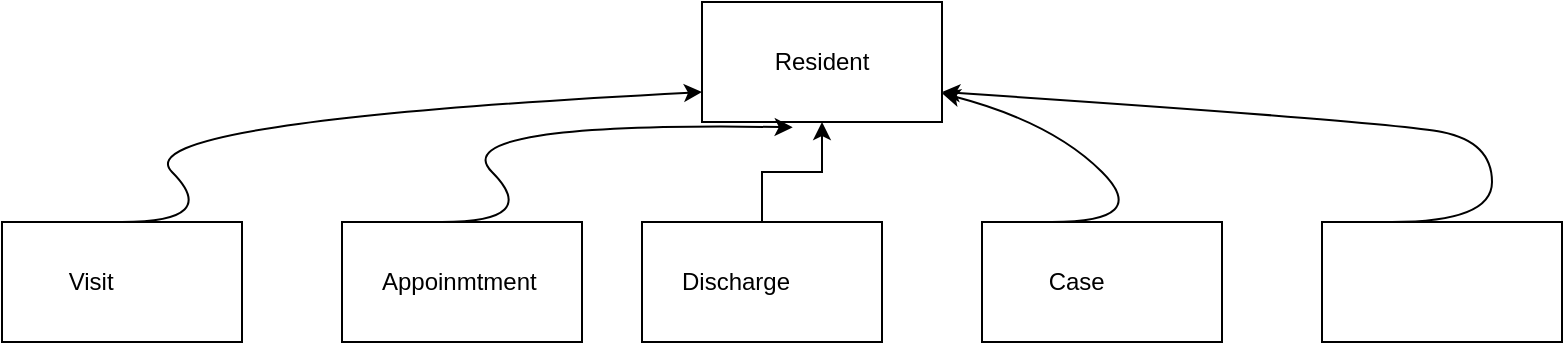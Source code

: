 <mxfile version="21.6.2" type="github">
  <diagram name="Page-1" id="eSyP7mGs580qtgh_CbFT">
    <mxGraphModel dx="794" dy="424" grid="1" gridSize="10" guides="1" tooltips="1" connect="1" arrows="1" fold="1" page="1" pageScale="1" pageWidth="827" pageHeight="1169" math="0" shadow="0">
      <root>
        <mxCell id="0" />
        <mxCell id="1" parent="0" />
        <mxCell id="4n-HR1tdPk6i95Xe2s4v-1" value="Resident&lt;br&gt;" style="rounded=0;whiteSpace=wrap;html=1;" parent="1" vertex="1">
          <mxGeometry x="370" y="70" width="120" height="60" as="geometry" />
        </mxCell>
        <mxCell id="QficSFApnH_vFpnvYXZR-1" value="Visit&lt;span style=&quot;white-space: pre;&quot;&gt;&#x9;&lt;/span&gt;&lt;span style=&quot;white-space: pre;&quot;&gt;&#x9;&lt;/span&gt;" style="rounded=0;whiteSpace=wrap;html=1;" parent="1" vertex="1">
          <mxGeometry x="20" y="180" width="120" height="60" as="geometry" />
        </mxCell>
        <mxCell id="ETmMBv_yj4AdGY_3Beam-2" value="" style="edgeStyle=orthogonalEdgeStyle;rounded=0;orthogonalLoop=1;jettySize=auto;html=1;" edge="1" parent="1" source="QficSFApnH_vFpnvYXZR-2" target="4n-HR1tdPk6i95Xe2s4v-1">
          <mxGeometry relative="1" as="geometry" />
        </mxCell>
        <mxCell id="QficSFApnH_vFpnvYXZR-2" value="Discharge&lt;span style=&quot;white-space: pre;&quot;&gt;&#x9;&lt;/span&gt;" style="rounded=0;whiteSpace=wrap;html=1;" parent="1" vertex="1">
          <mxGeometry x="340" y="180" width="120" height="60" as="geometry" />
        </mxCell>
        <mxCell id="QficSFApnH_vFpnvYXZR-3" value="Appoinmtment&lt;span style=&quot;white-space: pre;&quot;&gt;&#x9;&lt;/span&gt;" style="rounded=0;whiteSpace=wrap;html=1;" parent="1" vertex="1">
          <mxGeometry x="190" y="180" width="120" height="60" as="geometry" />
        </mxCell>
        <mxCell id="QficSFApnH_vFpnvYXZR-4" value="Case&lt;span style=&quot;white-space: pre;&quot;&gt;&#x9;&lt;/span&gt;" style="rounded=0;whiteSpace=wrap;html=1;" parent="1" vertex="1">
          <mxGeometry x="510" y="180" width="120" height="60" as="geometry" />
        </mxCell>
        <mxCell id="QficSFApnH_vFpnvYXZR-5" value="" style="rounded=0;whiteSpace=wrap;html=1;" parent="1" vertex="1">
          <mxGeometry x="680" y="180" width="120" height="60" as="geometry" />
        </mxCell>
        <mxCell id="QficSFApnH_vFpnvYXZR-6" value="" style="curved=1;endArrow=classic;html=1;rounded=0;entryX=0;entryY=0.75;entryDx=0;entryDy=0;" parent="1" target="4n-HR1tdPk6i95Xe2s4v-1" edge="1">
          <mxGeometry width="50" height="50" relative="1" as="geometry">
            <mxPoint x="80" y="180" as="sourcePoint" />
            <mxPoint x="130" y="130" as="targetPoint" />
            <Array as="points">
              <mxPoint x="130" y="180" />
              <mxPoint x="80" y="130" />
            </Array>
          </mxGeometry>
        </mxCell>
        <mxCell id="QficSFApnH_vFpnvYXZR-7" value="" style="curved=1;endArrow=classic;html=1;rounded=0;entryX=0.378;entryY=1.044;entryDx=0;entryDy=0;entryPerimeter=0;" parent="1" target="4n-HR1tdPk6i95Xe2s4v-1" edge="1">
          <mxGeometry width="50" height="50" relative="1" as="geometry">
            <mxPoint x="240" y="180" as="sourcePoint" />
            <mxPoint x="290" y="130" as="targetPoint" />
            <Array as="points">
              <mxPoint x="290" y="180" />
              <mxPoint x="240" y="130" />
            </Array>
          </mxGeometry>
        </mxCell>
        <mxCell id="QficSFApnH_vFpnvYXZR-10" value="" style="curved=1;endArrow=classic;html=1;rounded=0;" parent="1" target="4n-HR1tdPk6i95Xe2s4v-1" edge="1">
          <mxGeometry width="50" height="50" relative="1" as="geometry">
            <mxPoint x="545" y="180" as="sourcePoint" />
            <mxPoint x="595" y="130" as="targetPoint" />
            <Array as="points">
              <mxPoint x="595" y="180" />
              <mxPoint x="545" y="130" />
            </Array>
          </mxGeometry>
        </mxCell>
        <mxCell id="QficSFApnH_vFpnvYXZR-11" value="" style="curved=1;endArrow=classic;html=1;rounded=0;entryX=1;entryY=0.75;entryDx=0;entryDy=0;" parent="1" target="4n-HR1tdPk6i95Xe2s4v-1" edge="1">
          <mxGeometry width="50" height="50" relative="1" as="geometry">
            <mxPoint x="715" y="180" as="sourcePoint" />
            <mxPoint x="765" y="130" as="targetPoint" />
            <Array as="points">
              <mxPoint x="765" y="180" />
              <mxPoint x="765" y="140" />
              <mxPoint x="715" y="130" />
            </Array>
          </mxGeometry>
        </mxCell>
      </root>
    </mxGraphModel>
  </diagram>
</mxfile>

